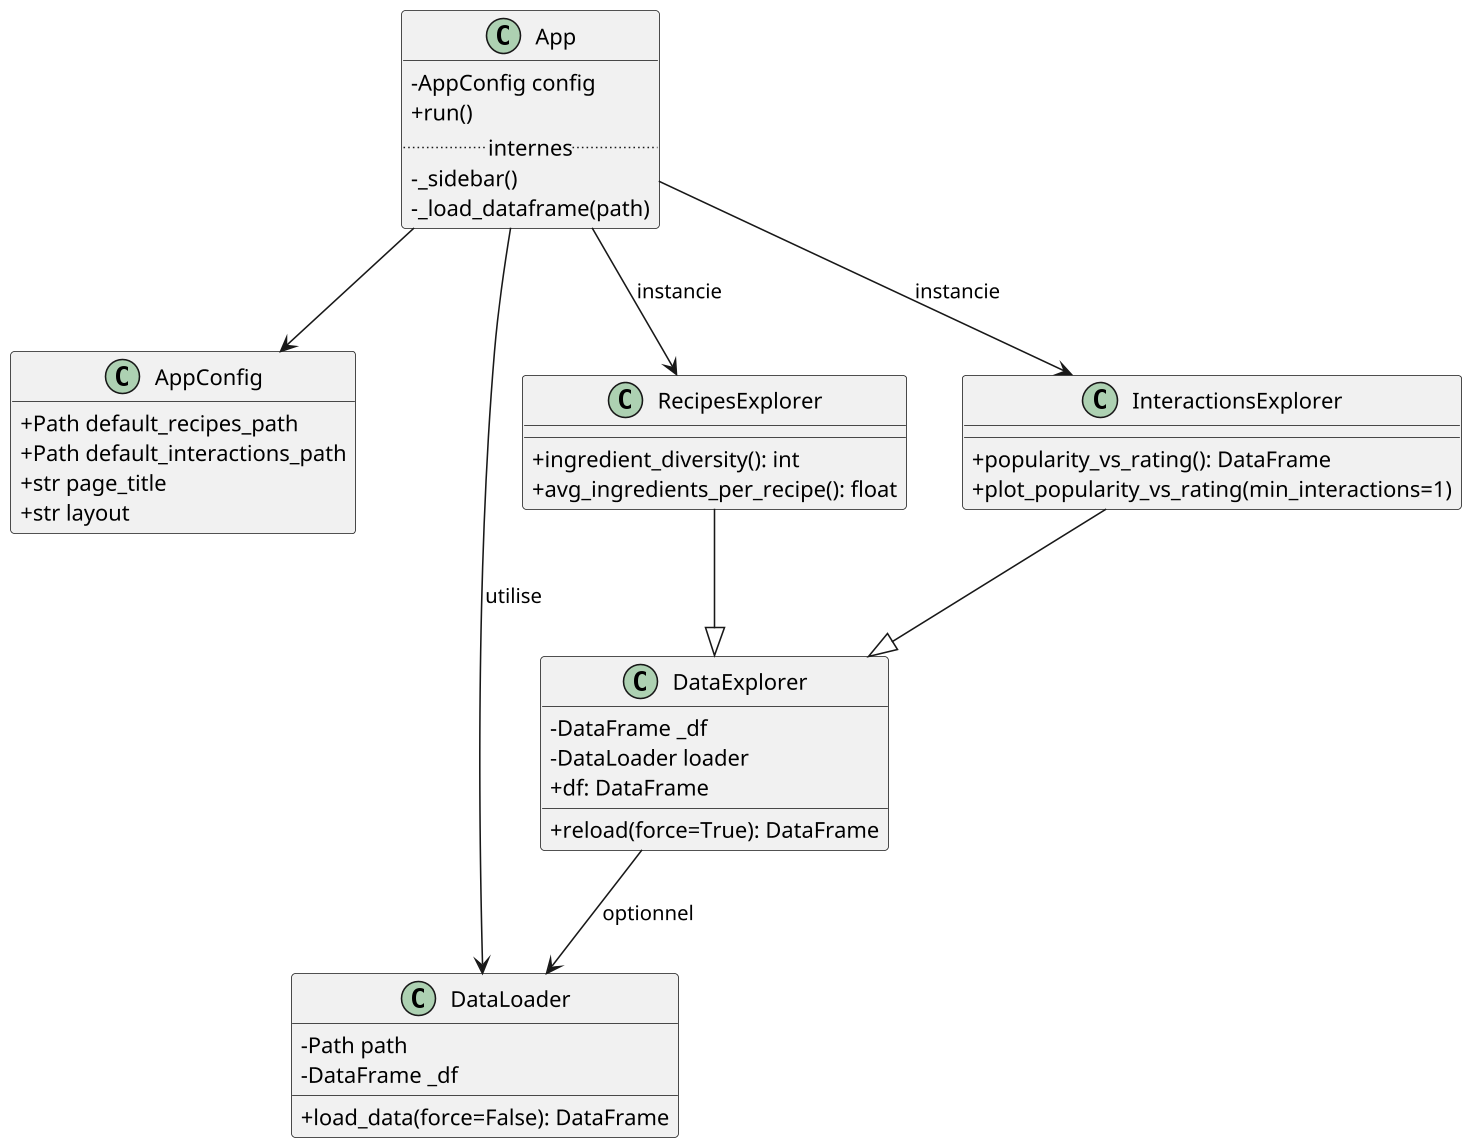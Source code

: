 @startuml class-diagram
hide empty methods
skinparam classAttributeIconSize 0
skinparam shadowing false
skinparam defaultFontName JetBrains Mono
skinparam dpi 150

class AppConfig {
  +Path default_recipes_path
  +Path default_interactions_path
  +str page_title
  +str layout
}

class App {
  -AppConfig config
  +run()
  ..internes..
  -_sidebar()
  -_load_dataframe(path)
}

class DataLoader {
  -Path path
  -DataFrame _df
  +load_data(force=False): DataFrame
}

class DataExplorer {
  -DataFrame _df
  -DataLoader loader
  +df: DataFrame
  +reload(force=True): DataFrame
}

class RecipesExplorer {
  +ingredient_diversity(): int
  +avg_ingredients_per_recipe(): float
}

class InteractionsExplorer {
  +popularity_vs_rating(): DataFrame
  +plot_popularity_vs_rating(min_interactions=1)
}

App --> AppConfig
App --> DataLoader : utilise
DataExplorer --> DataLoader : optionnel
RecipesExplorer --|> DataExplorer
InteractionsExplorer --|> DataExplorer
App --> RecipesExplorer : instancie
App --> InteractionsExplorer : instancie
'
' NOTE: Si vous voyez une erreur liée à "dot" (Graphviz), installez graphviz ou utilisez docker:
'   sudo apt-get install graphviz
'   docker run --rm -v "$PWD":/workspace plantuml/plantuml -tpng docs/class-diagram.puml
' Le nom du diagramme (class-diagram) permet de générer class-diagram.png automatiquement.
@enduml
